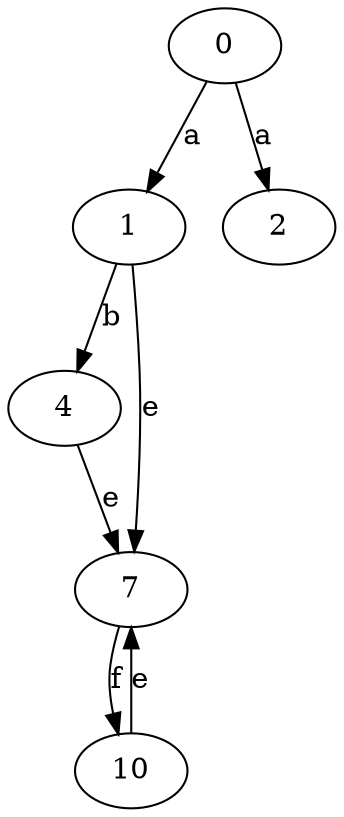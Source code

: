 strict digraph  {
1;
0;
2;
4;
7;
10;
1 -> 4  [label=b];
1 -> 7  [label=e];
0 -> 1  [label=a];
0 -> 2  [label=a];
4 -> 7  [label=e];
7 -> 10  [label=f];
10 -> 7  [label=e];
}
